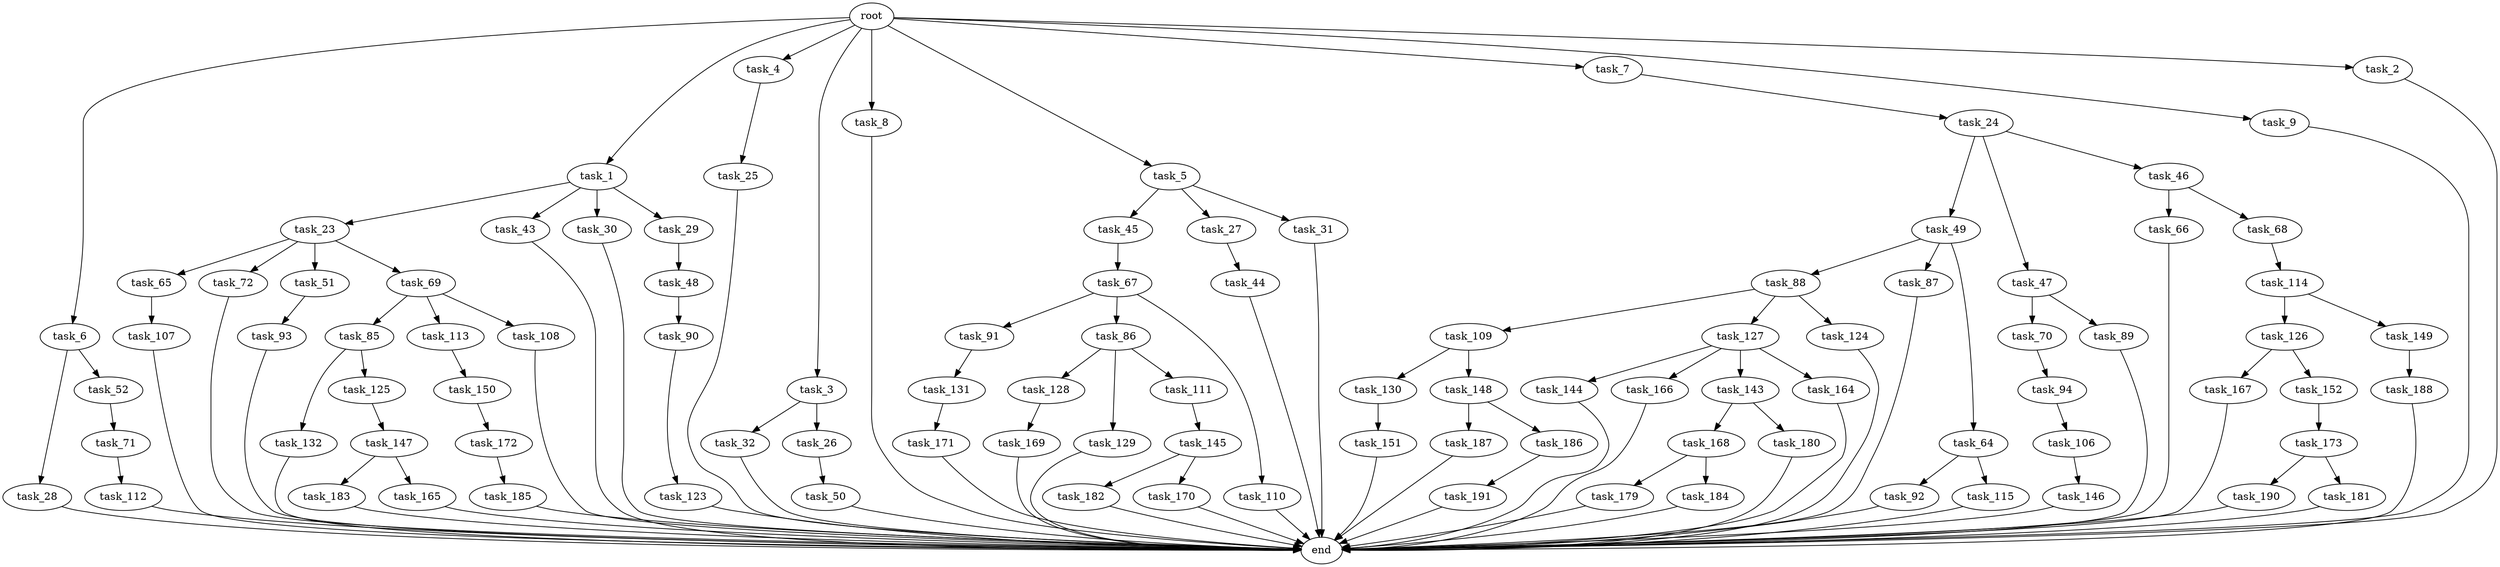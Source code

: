 digraph G {
  task_112 [size="214748364.800000"];
  task_6 [size="1.024000"];
  task_169 [size="137438953.472000"];
  task_91 [size="420906795.008000"];
  task_45 [size="77309411.328000"];
  task_187 [size="420906795.008000"];
  task_123 [size="695784701.952000"];
  task_44 [size="137438953.472000"];
  task_66 [size="549755813.888000"];
  task_1 [size="1.024000"];
  task_150 [size="858993459.200000"];
  task_68 [size="549755813.888000"];
  task_190 [size="137438953.472000"];
  task_65 [size="77309411.328000"];
  task_130 [size="420906795.008000"];
  task_72 [size="77309411.328000"];
  root [size="0.000000"];
  task_179 [size="137438953.472000"];
  task_144 [size="77309411.328000"];
  task_148 [size="420906795.008000"];
  task_4 [size="1.024000"];
  task_3 [size="1.024000"];
  task_86 [size="420906795.008000"];
  task_147 [size="695784701.952000"];
  task_131 [size="858993459.200000"];
  task_93 [size="137438953.472000"];
  task_85 [size="77309411.328000"];
  task_183 [size="858993459.200000"];
  task_114 [size="309237645.312000"];
  task_8 [size="1.024000"];
  task_184 [size="137438953.472000"];
  task_27 [size="77309411.328000"];
  task_109 [size="214748364.800000"];
  task_5 [size="1.024000"];
  task_166 [size="77309411.328000"];
  task_107 [size="549755813.888000"];
  task_24 [size="214748364.800000"];
  task_49 [size="309237645.312000"];
  task_145 [size="695784701.952000"];
  task_128 [size="214748364.800000"];
  task_23 [size="858993459.200000"];
  task_32 [size="214748364.800000"];
  task_172 [size="549755813.888000"];
  task_92 [size="214748364.800000"];
  task_168 [size="695784701.952000"];
  task_88 [size="695784701.952000"];
  task_167 [size="137438953.472000"];
  task_152 [size="137438953.472000"];
  task_7 [size="1.024000"];
  task_113 [size="77309411.328000"];
  task_115 [size="214748364.800000"];
  task_151 [size="309237645.312000"];
  task_25 [size="214748364.800000"];
  task_132 [size="137438953.472000"];
  task_126 [size="695784701.952000"];
  task_51 [size="77309411.328000"];
  task_31 [size="77309411.328000"];
  task_186 [size="420906795.008000"];
  task_94 [size="420906795.008000"];
  task_28 [size="214748364.800000"];
  task_9 [size="1.024000"];
  task_71 [size="34359738.368000"];
  task_180 [size="695784701.952000"];
  task_26 [size="214748364.800000"];
  task_165 [size="858993459.200000"];
  task_2 [size="1.024000"];
  task_106 [size="214748364.800000"];
  task_129 [size="214748364.800000"];
  task_52 [size="214748364.800000"];
  task_87 [size="695784701.952000"];
  task_50 [size="858993459.200000"];
  task_43 [size="858993459.200000"];
  task_182 [size="34359738.368000"];
  task_127 [size="214748364.800000"];
  task_70 [size="77309411.328000"];
  task_143 [size="77309411.328000"];
  task_30 [size="858993459.200000"];
  task_188 [size="137438953.472000"];
  task_67 [size="34359738.368000"];
  task_48 [size="549755813.888000"];
  task_173 [size="420906795.008000"];
  task_149 [size="695784701.952000"];
  task_185 [size="695784701.952000"];
  task_164 [size="77309411.328000"];
  task_191 [size="858993459.200000"];
  task_64 [size="695784701.952000"];
  task_29 [size="858993459.200000"];
  task_181 [size="137438953.472000"];
  task_47 [size="309237645.312000"];
  task_69 [size="77309411.328000"];
  task_108 [size="77309411.328000"];
  end [size="0.000000"];
  task_111 [size="214748364.800000"];
  task_89 [size="77309411.328000"];
  task_46 [size="309237645.312000"];
  task_146 [size="858993459.200000"];
  task_170 [size="34359738.368000"];
  task_110 [size="420906795.008000"];
  task_124 [size="214748364.800000"];
  task_125 [size="137438953.472000"];
  task_171 [size="214748364.800000"];
  task_90 [size="549755813.888000"];

  task_112 -> end [size="1.000000"];
  task_6 -> task_52 [size="209715200.000000"];
  task_6 -> task_28 [size="209715200.000000"];
  task_169 -> end [size="1.000000"];
  task_91 -> task_131 [size="838860800.000000"];
  task_45 -> task_67 [size="33554432.000000"];
  task_187 -> end [size="1.000000"];
  task_123 -> end [size="1.000000"];
  task_44 -> end [size="1.000000"];
  task_66 -> end [size="1.000000"];
  task_1 -> task_29 [size="838860800.000000"];
  task_1 -> task_23 [size="838860800.000000"];
  task_1 -> task_43 [size="838860800.000000"];
  task_1 -> task_30 [size="838860800.000000"];
  task_150 -> task_172 [size="536870912.000000"];
  task_68 -> task_114 [size="301989888.000000"];
  task_190 -> end [size="1.000000"];
  task_65 -> task_107 [size="536870912.000000"];
  task_130 -> task_151 [size="301989888.000000"];
  task_72 -> end [size="1.000000"];
  root -> task_2 [size="1.000000"];
  root -> task_6 [size="1.000000"];
  root -> task_7 [size="1.000000"];
  root -> task_4 [size="1.000000"];
  root -> task_3 [size="1.000000"];
  root -> task_5 [size="1.000000"];
  root -> task_1 [size="1.000000"];
  root -> task_8 [size="1.000000"];
  root -> task_9 [size="1.000000"];
  task_179 -> end [size="1.000000"];
  task_144 -> end [size="1.000000"];
  task_148 -> task_187 [size="411041792.000000"];
  task_148 -> task_186 [size="411041792.000000"];
  task_4 -> task_25 [size="209715200.000000"];
  task_3 -> task_26 [size="209715200.000000"];
  task_3 -> task_32 [size="209715200.000000"];
  task_86 -> task_128 [size="209715200.000000"];
  task_86 -> task_129 [size="209715200.000000"];
  task_86 -> task_111 [size="209715200.000000"];
  task_147 -> task_165 [size="838860800.000000"];
  task_147 -> task_183 [size="838860800.000000"];
  task_131 -> task_171 [size="209715200.000000"];
  task_93 -> end [size="1.000000"];
  task_85 -> task_125 [size="134217728.000000"];
  task_85 -> task_132 [size="134217728.000000"];
  task_183 -> end [size="1.000000"];
  task_114 -> task_149 [size="679477248.000000"];
  task_114 -> task_126 [size="679477248.000000"];
  task_8 -> end [size="1.000000"];
  task_184 -> end [size="1.000000"];
  task_27 -> task_44 [size="134217728.000000"];
  task_109 -> task_148 [size="411041792.000000"];
  task_109 -> task_130 [size="411041792.000000"];
  task_5 -> task_31 [size="75497472.000000"];
  task_5 -> task_27 [size="75497472.000000"];
  task_5 -> task_45 [size="75497472.000000"];
  task_166 -> end [size="1.000000"];
  task_107 -> end [size="1.000000"];
  task_24 -> task_47 [size="301989888.000000"];
  task_24 -> task_46 [size="301989888.000000"];
  task_24 -> task_49 [size="301989888.000000"];
  task_49 -> task_87 [size="679477248.000000"];
  task_49 -> task_88 [size="679477248.000000"];
  task_49 -> task_64 [size="679477248.000000"];
  task_145 -> task_170 [size="33554432.000000"];
  task_145 -> task_182 [size="33554432.000000"];
  task_128 -> task_169 [size="134217728.000000"];
  task_23 -> task_65 [size="75497472.000000"];
  task_23 -> task_51 [size="75497472.000000"];
  task_23 -> task_69 [size="75497472.000000"];
  task_23 -> task_72 [size="75497472.000000"];
  task_32 -> end [size="1.000000"];
  task_172 -> task_185 [size="679477248.000000"];
  task_92 -> end [size="1.000000"];
  task_168 -> task_184 [size="134217728.000000"];
  task_168 -> task_179 [size="134217728.000000"];
  task_88 -> task_109 [size="209715200.000000"];
  task_88 -> task_127 [size="209715200.000000"];
  task_88 -> task_124 [size="209715200.000000"];
  task_167 -> end [size="1.000000"];
  task_152 -> task_173 [size="411041792.000000"];
  task_7 -> task_24 [size="209715200.000000"];
  task_113 -> task_150 [size="838860800.000000"];
  task_115 -> end [size="1.000000"];
  task_151 -> end [size="1.000000"];
  task_25 -> end [size="1.000000"];
  task_132 -> end [size="1.000000"];
  task_126 -> task_152 [size="134217728.000000"];
  task_126 -> task_167 [size="134217728.000000"];
  task_51 -> task_93 [size="134217728.000000"];
  task_31 -> end [size="1.000000"];
  task_186 -> task_191 [size="838860800.000000"];
  task_94 -> task_106 [size="209715200.000000"];
  task_28 -> end [size="1.000000"];
  task_9 -> end [size="1.000000"];
  task_71 -> task_112 [size="209715200.000000"];
  task_180 -> end [size="1.000000"];
  task_26 -> task_50 [size="838860800.000000"];
  task_165 -> end [size="1.000000"];
  task_2 -> end [size="1.000000"];
  task_106 -> task_146 [size="838860800.000000"];
  task_129 -> end [size="1.000000"];
  task_52 -> task_71 [size="33554432.000000"];
  task_87 -> end [size="1.000000"];
  task_50 -> end [size="1.000000"];
  task_43 -> end [size="1.000000"];
  task_182 -> end [size="1.000000"];
  task_127 -> task_143 [size="75497472.000000"];
  task_127 -> task_166 [size="75497472.000000"];
  task_127 -> task_144 [size="75497472.000000"];
  task_127 -> task_164 [size="75497472.000000"];
  task_70 -> task_94 [size="411041792.000000"];
  task_143 -> task_180 [size="679477248.000000"];
  task_143 -> task_168 [size="679477248.000000"];
  task_30 -> end [size="1.000000"];
  task_188 -> end [size="1.000000"];
  task_67 -> task_86 [size="411041792.000000"];
  task_67 -> task_110 [size="411041792.000000"];
  task_67 -> task_91 [size="411041792.000000"];
  task_48 -> task_90 [size="536870912.000000"];
  task_173 -> task_190 [size="134217728.000000"];
  task_173 -> task_181 [size="134217728.000000"];
  task_149 -> task_188 [size="134217728.000000"];
  task_185 -> end [size="1.000000"];
  task_164 -> end [size="1.000000"];
  task_191 -> end [size="1.000000"];
  task_64 -> task_92 [size="209715200.000000"];
  task_64 -> task_115 [size="209715200.000000"];
  task_29 -> task_48 [size="536870912.000000"];
  task_181 -> end [size="1.000000"];
  task_47 -> task_89 [size="75497472.000000"];
  task_47 -> task_70 [size="75497472.000000"];
  task_69 -> task_108 [size="75497472.000000"];
  task_69 -> task_85 [size="75497472.000000"];
  task_69 -> task_113 [size="75497472.000000"];
  task_108 -> end [size="1.000000"];
  task_111 -> task_145 [size="679477248.000000"];
  task_89 -> end [size="1.000000"];
  task_46 -> task_66 [size="536870912.000000"];
  task_46 -> task_68 [size="536870912.000000"];
  task_146 -> end [size="1.000000"];
  task_170 -> end [size="1.000000"];
  task_110 -> end [size="1.000000"];
  task_124 -> end [size="1.000000"];
  task_125 -> task_147 [size="679477248.000000"];
  task_171 -> end [size="1.000000"];
  task_90 -> task_123 [size="679477248.000000"];
}

